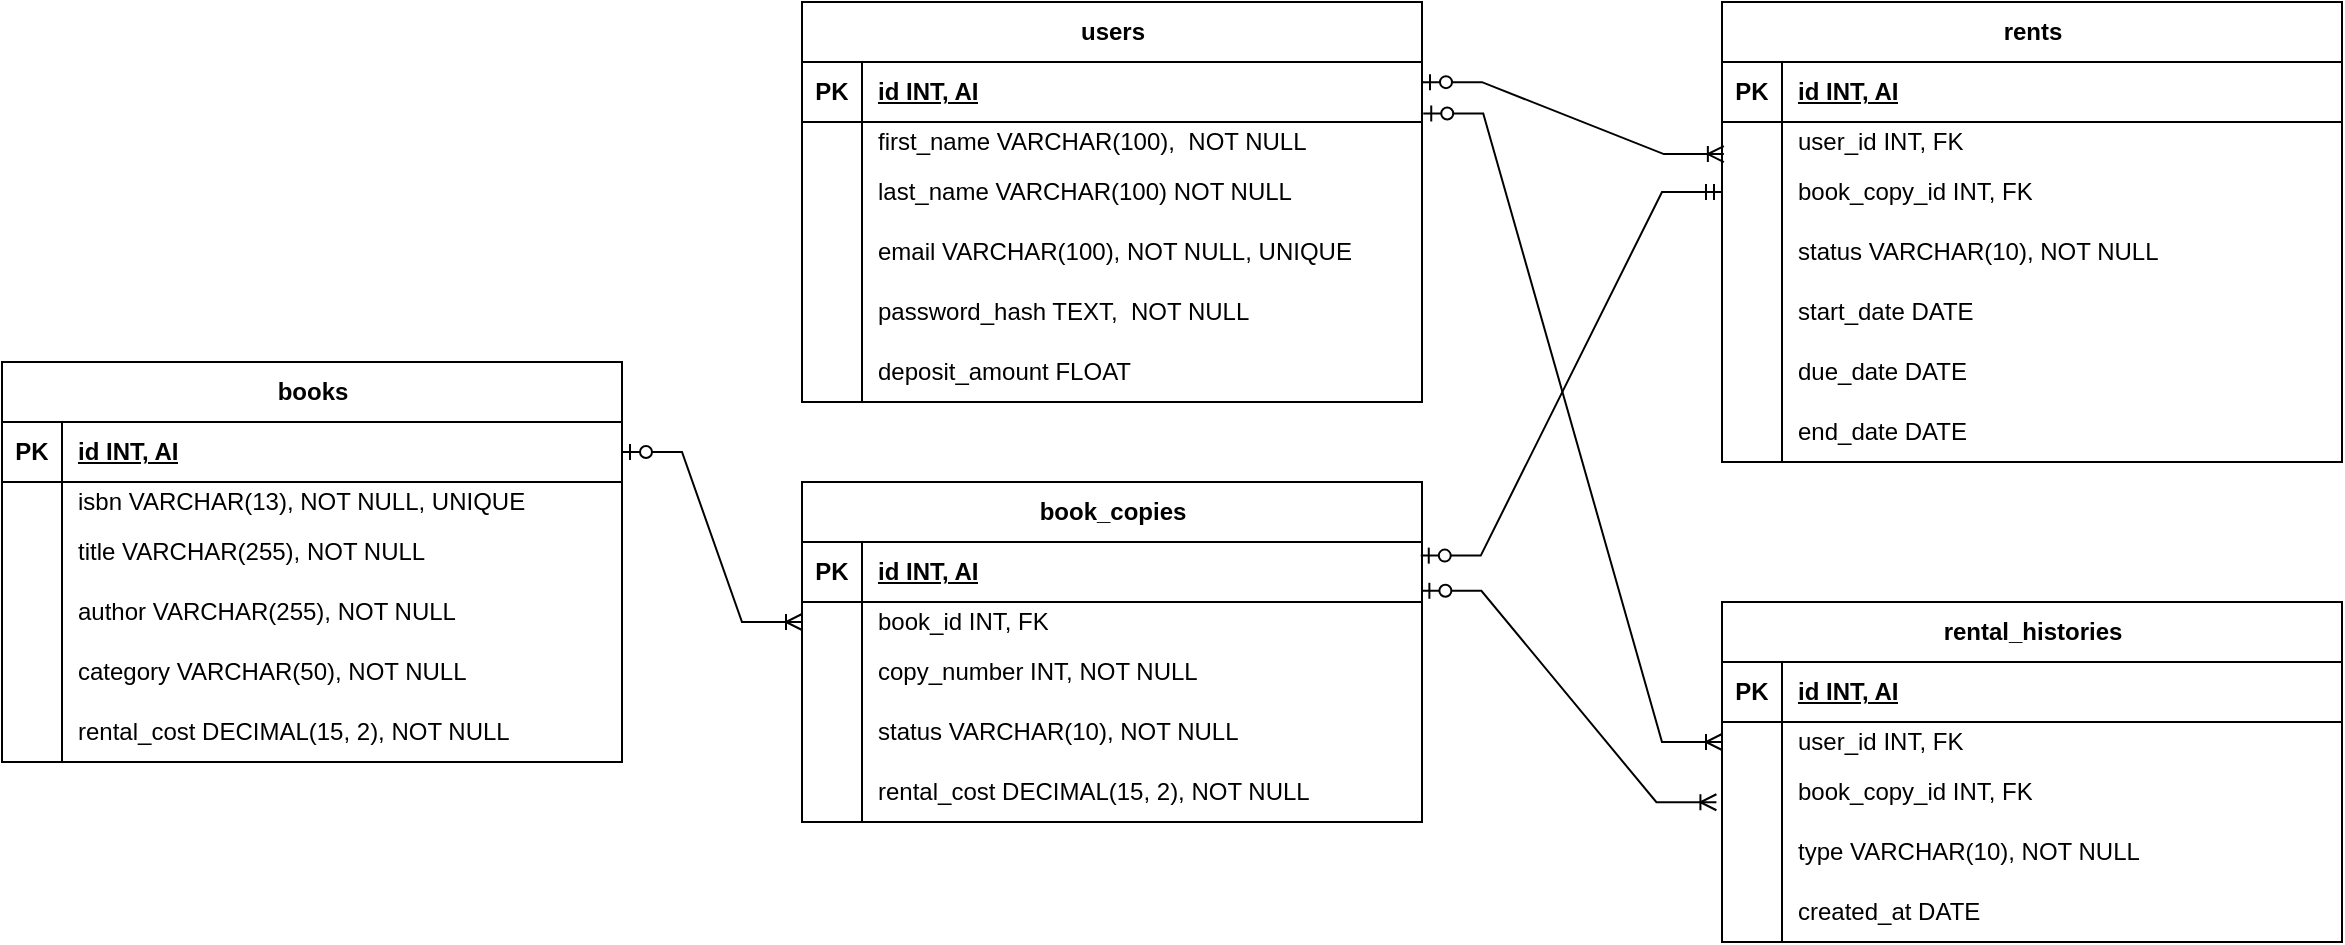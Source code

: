 <mxfile version="25.0.3">
  <diagram name="Page-1" id="XJ0-B6-bFenvaR_kDwjN">
    <mxGraphModel dx="3077" dy="1350" grid="1" gridSize="10" guides="1" tooltips="1" connect="1" arrows="1" fold="1" page="1" pageScale="1" pageWidth="1169" pageHeight="827" math="0" shadow="0">
      <root>
        <mxCell id="0" />
        <mxCell id="1" parent="0" />
        <mxCell id="Nw93bE2P9whaHvDUfIau-1" value="users" style="shape=table;startSize=30;container=1;collapsible=1;childLayout=tableLayout;fixedRows=1;rowLines=0;fontStyle=1;align=center;resizeLast=1;html=1;" vertex="1" parent="1">
          <mxGeometry x="-740" y="190" width="310" height="200" as="geometry" />
        </mxCell>
        <mxCell id="Nw93bE2P9whaHvDUfIau-2" value="" style="shape=tableRow;horizontal=0;startSize=0;swimlaneHead=0;swimlaneBody=0;fillColor=none;collapsible=0;dropTarget=0;points=[[0,0.5],[1,0.5]];portConstraint=eastwest;top=0;left=0;right=0;bottom=1;" vertex="1" parent="Nw93bE2P9whaHvDUfIau-1">
          <mxGeometry y="30" width="310" height="30" as="geometry" />
        </mxCell>
        <mxCell id="Nw93bE2P9whaHvDUfIau-3" value="PK" style="shape=partialRectangle;connectable=0;fillColor=none;top=0;left=0;bottom=0;right=0;fontStyle=1;overflow=hidden;whiteSpace=wrap;html=1;" vertex="1" parent="Nw93bE2P9whaHvDUfIau-2">
          <mxGeometry width="30" height="30" as="geometry">
            <mxRectangle width="30" height="30" as="alternateBounds" />
          </mxGeometry>
        </mxCell>
        <mxCell id="Nw93bE2P9whaHvDUfIau-4" value="id INT, AI" style="shape=partialRectangle;connectable=0;fillColor=none;top=0;left=0;bottom=0;right=0;align=left;spacingLeft=6;fontStyle=5;overflow=hidden;whiteSpace=wrap;html=1;" vertex="1" parent="Nw93bE2P9whaHvDUfIau-2">
          <mxGeometry x="30" width="280" height="30" as="geometry">
            <mxRectangle width="280" height="30" as="alternateBounds" />
          </mxGeometry>
        </mxCell>
        <mxCell id="Nw93bE2P9whaHvDUfIau-5" value="" style="shape=tableRow;horizontal=0;startSize=0;swimlaneHead=0;swimlaneBody=0;fillColor=none;collapsible=0;dropTarget=0;points=[[0,0.5],[1,0.5]];portConstraint=eastwest;top=0;left=0;right=0;bottom=0;" vertex="1" parent="Nw93bE2P9whaHvDUfIau-1">
          <mxGeometry y="60" width="310" height="20" as="geometry" />
        </mxCell>
        <mxCell id="Nw93bE2P9whaHvDUfIau-6" value="" style="shape=partialRectangle;connectable=0;fillColor=none;top=0;left=0;bottom=0;right=0;editable=1;overflow=hidden;whiteSpace=wrap;html=1;" vertex="1" parent="Nw93bE2P9whaHvDUfIau-5">
          <mxGeometry width="30" height="20" as="geometry">
            <mxRectangle width="30" height="20" as="alternateBounds" />
          </mxGeometry>
        </mxCell>
        <mxCell id="Nw93bE2P9whaHvDUfIau-7" value="first_name VARCHAR(100), &amp;nbsp;NOT NULL" style="shape=partialRectangle;connectable=0;fillColor=none;top=0;left=0;bottom=0;right=0;align=left;spacingLeft=6;overflow=hidden;whiteSpace=wrap;html=1;" vertex="1" parent="Nw93bE2P9whaHvDUfIau-5">
          <mxGeometry x="30" width="280" height="20" as="geometry">
            <mxRectangle width="280" height="20" as="alternateBounds" />
          </mxGeometry>
        </mxCell>
        <mxCell id="Nw93bE2P9whaHvDUfIau-8" value="" style="shape=tableRow;horizontal=0;startSize=0;swimlaneHead=0;swimlaneBody=0;fillColor=none;collapsible=0;dropTarget=0;points=[[0,0.5],[1,0.5]];portConstraint=eastwest;top=0;left=0;right=0;bottom=0;" vertex="1" parent="Nw93bE2P9whaHvDUfIau-1">
          <mxGeometry y="80" width="310" height="30" as="geometry" />
        </mxCell>
        <mxCell id="Nw93bE2P9whaHvDUfIau-9" value="" style="shape=partialRectangle;connectable=0;fillColor=none;top=0;left=0;bottom=0;right=0;editable=1;overflow=hidden;whiteSpace=wrap;html=1;" vertex="1" parent="Nw93bE2P9whaHvDUfIau-8">
          <mxGeometry width="30" height="30" as="geometry">
            <mxRectangle width="30" height="30" as="alternateBounds" />
          </mxGeometry>
        </mxCell>
        <mxCell id="Nw93bE2P9whaHvDUfIau-10" value="last_name VARCHAR(100)&amp;nbsp;NOT NULL" style="shape=partialRectangle;connectable=0;fillColor=none;top=0;left=0;bottom=0;right=0;align=left;spacingLeft=6;overflow=hidden;whiteSpace=wrap;html=1;" vertex="1" parent="Nw93bE2P9whaHvDUfIau-8">
          <mxGeometry x="30" width="280" height="30" as="geometry">
            <mxRectangle width="280" height="30" as="alternateBounds" />
          </mxGeometry>
        </mxCell>
        <mxCell id="Nw93bE2P9whaHvDUfIau-11" value="" style="shape=tableRow;horizontal=0;startSize=0;swimlaneHead=0;swimlaneBody=0;fillColor=none;collapsible=0;dropTarget=0;points=[[0,0.5],[1,0.5]];portConstraint=eastwest;top=0;left=0;right=0;bottom=0;" vertex="1" parent="Nw93bE2P9whaHvDUfIau-1">
          <mxGeometry y="110" width="310" height="30" as="geometry" />
        </mxCell>
        <mxCell id="Nw93bE2P9whaHvDUfIau-12" value="" style="shape=partialRectangle;connectable=0;fillColor=none;top=0;left=0;bottom=0;right=0;editable=1;overflow=hidden;whiteSpace=wrap;html=1;" vertex="1" parent="Nw93bE2P9whaHvDUfIau-11">
          <mxGeometry width="30" height="30" as="geometry">
            <mxRectangle width="30" height="30" as="alternateBounds" />
          </mxGeometry>
        </mxCell>
        <mxCell id="Nw93bE2P9whaHvDUfIau-13" value="email VARCHAR(100), NOT NULL, UNIQUE" style="shape=partialRectangle;connectable=0;fillColor=none;top=0;left=0;bottom=0;right=0;align=left;spacingLeft=6;overflow=hidden;whiteSpace=wrap;html=1;" vertex="1" parent="Nw93bE2P9whaHvDUfIau-11">
          <mxGeometry x="30" width="280" height="30" as="geometry">
            <mxRectangle width="280" height="30" as="alternateBounds" />
          </mxGeometry>
        </mxCell>
        <mxCell id="Nw93bE2P9whaHvDUfIau-14" value="" style="shape=tableRow;horizontal=0;startSize=0;swimlaneHead=0;swimlaneBody=0;fillColor=none;collapsible=0;dropTarget=0;points=[[0,0.5],[1,0.5]];portConstraint=eastwest;top=0;left=0;right=0;bottom=0;" vertex="1" parent="Nw93bE2P9whaHvDUfIau-1">
          <mxGeometry y="140" width="310" height="30" as="geometry" />
        </mxCell>
        <mxCell id="Nw93bE2P9whaHvDUfIau-15" value="" style="shape=partialRectangle;connectable=0;fillColor=none;top=0;left=0;bottom=0;right=0;editable=1;overflow=hidden;whiteSpace=wrap;html=1;" vertex="1" parent="Nw93bE2P9whaHvDUfIau-14">
          <mxGeometry width="30" height="30" as="geometry">
            <mxRectangle width="30" height="30" as="alternateBounds" />
          </mxGeometry>
        </mxCell>
        <mxCell id="Nw93bE2P9whaHvDUfIau-16" value="password_hash TEXT,&amp;nbsp;&amp;nbsp;NOT NULL" style="shape=partialRectangle;connectable=0;fillColor=none;top=0;left=0;bottom=0;right=0;align=left;spacingLeft=6;overflow=hidden;whiteSpace=wrap;html=1;" vertex="1" parent="Nw93bE2P9whaHvDUfIau-14">
          <mxGeometry x="30" width="280" height="30" as="geometry">
            <mxRectangle width="280" height="30" as="alternateBounds" />
          </mxGeometry>
        </mxCell>
        <mxCell id="Nw93bE2P9whaHvDUfIau-17" value="" style="shape=tableRow;horizontal=0;startSize=0;swimlaneHead=0;swimlaneBody=0;fillColor=none;collapsible=0;dropTarget=0;points=[[0,0.5],[1,0.5]];portConstraint=eastwest;top=0;left=0;right=0;bottom=0;" vertex="1" parent="Nw93bE2P9whaHvDUfIau-1">
          <mxGeometry y="170" width="310" height="30" as="geometry" />
        </mxCell>
        <mxCell id="Nw93bE2P9whaHvDUfIau-18" value="" style="shape=partialRectangle;connectable=0;fillColor=none;top=0;left=0;bottom=0;right=0;editable=1;overflow=hidden;whiteSpace=wrap;html=1;" vertex="1" parent="Nw93bE2P9whaHvDUfIau-17">
          <mxGeometry width="30" height="30" as="geometry">
            <mxRectangle width="30" height="30" as="alternateBounds" />
          </mxGeometry>
        </mxCell>
        <mxCell id="Nw93bE2P9whaHvDUfIau-19" value="deposit_amount FLOAT" style="shape=partialRectangle;connectable=0;fillColor=none;top=0;left=0;bottom=0;right=0;align=left;spacingLeft=6;overflow=hidden;whiteSpace=wrap;html=1;" vertex="1" parent="Nw93bE2P9whaHvDUfIau-17">
          <mxGeometry x="30" width="280" height="30" as="geometry">
            <mxRectangle width="280" height="30" as="alternateBounds" />
          </mxGeometry>
        </mxCell>
        <mxCell id="Nw93bE2P9whaHvDUfIau-20" value="rents" style="shape=table;startSize=30;container=1;collapsible=1;childLayout=tableLayout;fixedRows=1;rowLines=0;fontStyle=1;align=center;resizeLast=1;html=1;" vertex="1" parent="1">
          <mxGeometry x="-280" y="190" width="310" height="230" as="geometry" />
        </mxCell>
        <mxCell id="Nw93bE2P9whaHvDUfIau-21" value="" style="shape=tableRow;horizontal=0;startSize=0;swimlaneHead=0;swimlaneBody=0;fillColor=none;collapsible=0;dropTarget=0;points=[[0,0.5],[1,0.5]];portConstraint=eastwest;top=0;left=0;right=0;bottom=1;" vertex="1" parent="Nw93bE2P9whaHvDUfIau-20">
          <mxGeometry y="30" width="310" height="30" as="geometry" />
        </mxCell>
        <mxCell id="Nw93bE2P9whaHvDUfIau-22" value="PK" style="shape=partialRectangle;connectable=0;fillColor=none;top=0;left=0;bottom=0;right=0;fontStyle=1;overflow=hidden;whiteSpace=wrap;html=1;" vertex="1" parent="Nw93bE2P9whaHvDUfIau-21">
          <mxGeometry width="30" height="30" as="geometry">
            <mxRectangle width="30" height="30" as="alternateBounds" />
          </mxGeometry>
        </mxCell>
        <mxCell id="Nw93bE2P9whaHvDUfIau-23" value="id INT, AI" style="shape=partialRectangle;connectable=0;fillColor=none;top=0;left=0;bottom=0;right=0;align=left;spacingLeft=6;fontStyle=5;overflow=hidden;whiteSpace=wrap;html=1;" vertex="1" parent="Nw93bE2P9whaHvDUfIau-21">
          <mxGeometry x="30" width="280" height="30" as="geometry">
            <mxRectangle width="280" height="30" as="alternateBounds" />
          </mxGeometry>
        </mxCell>
        <mxCell id="Nw93bE2P9whaHvDUfIau-24" value="" style="shape=tableRow;horizontal=0;startSize=0;swimlaneHead=0;swimlaneBody=0;fillColor=none;collapsible=0;dropTarget=0;points=[[0,0.5],[1,0.5]];portConstraint=eastwest;top=0;left=0;right=0;bottom=0;" vertex="1" parent="Nw93bE2P9whaHvDUfIau-20">
          <mxGeometry y="60" width="310" height="20" as="geometry" />
        </mxCell>
        <mxCell id="Nw93bE2P9whaHvDUfIau-25" value="" style="shape=partialRectangle;connectable=0;fillColor=none;top=0;left=0;bottom=0;right=0;editable=1;overflow=hidden;whiteSpace=wrap;html=1;" vertex="1" parent="Nw93bE2P9whaHvDUfIau-24">
          <mxGeometry width="30" height="20" as="geometry">
            <mxRectangle width="30" height="20" as="alternateBounds" />
          </mxGeometry>
        </mxCell>
        <mxCell id="Nw93bE2P9whaHvDUfIau-26" value="user_id INT, FK" style="shape=partialRectangle;connectable=0;fillColor=none;top=0;left=0;bottom=0;right=0;align=left;spacingLeft=6;overflow=hidden;whiteSpace=wrap;html=1;" vertex="1" parent="Nw93bE2P9whaHvDUfIau-24">
          <mxGeometry x="30" width="280" height="20" as="geometry">
            <mxRectangle width="280" height="20" as="alternateBounds" />
          </mxGeometry>
        </mxCell>
        <mxCell id="Nw93bE2P9whaHvDUfIau-27" value="" style="shape=tableRow;horizontal=0;startSize=0;swimlaneHead=0;swimlaneBody=0;fillColor=none;collapsible=0;dropTarget=0;points=[[0,0.5],[1,0.5]];portConstraint=eastwest;top=0;left=0;right=0;bottom=0;" vertex="1" parent="Nw93bE2P9whaHvDUfIau-20">
          <mxGeometry y="80" width="310" height="30" as="geometry" />
        </mxCell>
        <mxCell id="Nw93bE2P9whaHvDUfIau-28" value="" style="shape=partialRectangle;connectable=0;fillColor=none;top=0;left=0;bottom=0;right=0;editable=1;overflow=hidden;whiteSpace=wrap;html=1;" vertex="1" parent="Nw93bE2P9whaHvDUfIau-27">
          <mxGeometry width="30" height="30" as="geometry">
            <mxRectangle width="30" height="30" as="alternateBounds" />
          </mxGeometry>
        </mxCell>
        <mxCell id="Nw93bE2P9whaHvDUfIau-29" value="book_copy_id INT, FK" style="shape=partialRectangle;connectable=0;fillColor=none;top=0;left=0;bottom=0;right=0;align=left;spacingLeft=6;overflow=hidden;whiteSpace=wrap;html=1;" vertex="1" parent="Nw93bE2P9whaHvDUfIau-27">
          <mxGeometry x="30" width="280" height="30" as="geometry">
            <mxRectangle width="280" height="30" as="alternateBounds" />
          </mxGeometry>
        </mxCell>
        <mxCell id="Nw93bE2P9whaHvDUfIau-30" value="" style="shape=tableRow;horizontal=0;startSize=0;swimlaneHead=0;swimlaneBody=0;fillColor=none;collapsible=0;dropTarget=0;points=[[0,0.5],[1,0.5]];portConstraint=eastwest;top=0;left=0;right=0;bottom=0;" vertex="1" parent="Nw93bE2P9whaHvDUfIau-20">
          <mxGeometry y="110" width="310" height="30" as="geometry" />
        </mxCell>
        <mxCell id="Nw93bE2P9whaHvDUfIau-31" value="" style="shape=partialRectangle;connectable=0;fillColor=none;top=0;left=0;bottom=0;right=0;editable=1;overflow=hidden;whiteSpace=wrap;html=1;" vertex="1" parent="Nw93bE2P9whaHvDUfIau-30">
          <mxGeometry width="30" height="30" as="geometry">
            <mxRectangle width="30" height="30" as="alternateBounds" />
          </mxGeometry>
        </mxCell>
        <mxCell id="Nw93bE2P9whaHvDUfIau-32" value="status VARCHAR(10), NOT NULL" style="shape=partialRectangle;connectable=0;fillColor=none;top=0;left=0;bottom=0;right=0;align=left;spacingLeft=6;overflow=hidden;whiteSpace=wrap;html=1;" vertex="1" parent="Nw93bE2P9whaHvDUfIau-30">
          <mxGeometry x="30" width="280" height="30" as="geometry">
            <mxRectangle width="280" height="30" as="alternateBounds" />
          </mxGeometry>
        </mxCell>
        <mxCell id="Nw93bE2P9whaHvDUfIau-33" value="" style="shape=tableRow;horizontal=0;startSize=0;swimlaneHead=0;swimlaneBody=0;fillColor=none;collapsible=0;dropTarget=0;points=[[0,0.5],[1,0.5]];portConstraint=eastwest;top=0;left=0;right=0;bottom=0;" vertex="1" parent="Nw93bE2P9whaHvDUfIau-20">
          <mxGeometry y="140" width="310" height="30" as="geometry" />
        </mxCell>
        <mxCell id="Nw93bE2P9whaHvDUfIau-34" value="" style="shape=partialRectangle;connectable=0;fillColor=none;top=0;left=0;bottom=0;right=0;editable=1;overflow=hidden;whiteSpace=wrap;html=1;" vertex="1" parent="Nw93bE2P9whaHvDUfIau-33">
          <mxGeometry width="30" height="30" as="geometry">
            <mxRectangle width="30" height="30" as="alternateBounds" />
          </mxGeometry>
        </mxCell>
        <mxCell id="Nw93bE2P9whaHvDUfIau-35" value="start_date DATE" style="shape=partialRectangle;connectable=0;fillColor=none;top=0;left=0;bottom=0;right=0;align=left;spacingLeft=6;overflow=hidden;whiteSpace=wrap;html=1;" vertex="1" parent="Nw93bE2P9whaHvDUfIau-33">
          <mxGeometry x="30" width="280" height="30" as="geometry">
            <mxRectangle width="280" height="30" as="alternateBounds" />
          </mxGeometry>
        </mxCell>
        <mxCell id="Nw93bE2P9whaHvDUfIau-36" value="" style="shape=tableRow;horizontal=0;startSize=0;swimlaneHead=0;swimlaneBody=0;fillColor=none;collapsible=0;dropTarget=0;points=[[0,0.5],[1,0.5]];portConstraint=eastwest;top=0;left=0;right=0;bottom=0;" vertex="1" parent="Nw93bE2P9whaHvDUfIau-20">
          <mxGeometry y="170" width="310" height="30" as="geometry" />
        </mxCell>
        <mxCell id="Nw93bE2P9whaHvDUfIau-37" value="" style="shape=partialRectangle;connectable=0;fillColor=none;top=0;left=0;bottom=0;right=0;editable=1;overflow=hidden;whiteSpace=wrap;html=1;" vertex="1" parent="Nw93bE2P9whaHvDUfIau-36">
          <mxGeometry width="30" height="30" as="geometry">
            <mxRectangle width="30" height="30" as="alternateBounds" />
          </mxGeometry>
        </mxCell>
        <mxCell id="Nw93bE2P9whaHvDUfIau-38" value="due_date DATE" style="shape=partialRectangle;connectable=0;fillColor=none;top=0;left=0;bottom=0;right=0;align=left;spacingLeft=6;overflow=hidden;whiteSpace=wrap;html=1;" vertex="1" parent="Nw93bE2P9whaHvDUfIau-36">
          <mxGeometry x="30" width="280" height="30" as="geometry">
            <mxRectangle width="280" height="30" as="alternateBounds" />
          </mxGeometry>
        </mxCell>
        <mxCell id="Nw93bE2P9whaHvDUfIau-39" value="" style="shape=tableRow;horizontal=0;startSize=0;swimlaneHead=0;swimlaneBody=0;fillColor=none;collapsible=0;dropTarget=0;points=[[0,0.5],[1,0.5]];portConstraint=eastwest;top=0;left=0;right=0;bottom=0;" vertex="1" parent="Nw93bE2P9whaHvDUfIau-20">
          <mxGeometry y="200" width="310" height="30" as="geometry" />
        </mxCell>
        <mxCell id="Nw93bE2P9whaHvDUfIau-40" value="" style="shape=partialRectangle;connectable=0;fillColor=none;top=0;left=0;bottom=0;right=0;editable=1;overflow=hidden;whiteSpace=wrap;html=1;" vertex="1" parent="Nw93bE2P9whaHvDUfIau-39">
          <mxGeometry width="30" height="30" as="geometry">
            <mxRectangle width="30" height="30" as="alternateBounds" />
          </mxGeometry>
        </mxCell>
        <mxCell id="Nw93bE2P9whaHvDUfIau-41" value="end_date DATE" style="shape=partialRectangle;connectable=0;fillColor=none;top=0;left=0;bottom=0;right=0;align=left;spacingLeft=6;overflow=hidden;whiteSpace=wrap;html=1;" vertex="1" parent="Nw93bE2P9whaHvDUfIau-39">
          <mxGeometry x="30" width="280" height="30" as="geometry">
            <mxRectangle width="280" height="30" as="alternateBounds" />
          </mxGeometry>
        </mxCell>
        <mxCell id="Nw93bE2P9whaHvDUfIau-42" value="books" style="shape=table;startSize=30;container=1;collapsible=1;childLayout=tableLayout;fixedRows=1;rowLines=0;fontStyle=1;align=center;resizeLast=1;html=1;" vertex="1" parent="1">
          <mxGeometry x="-1140" y="370" width="310" height="200" as="geometry" />
        </mxCell>
        <mxCell id="Nw93bE2P9whaHvDUfIau-43" value="" style="shape=tableRow;horizontal=0;startSize=0;swimlaneHead=0;swimlaneBody=0;fillColor=none;collapsible=0;dropTarget=0;points=[[0,0.5],[1,0.5]];portConstraint=eastwest;top=0;left=0;right=0;bottom=1;" vertex="1" parent="Nw93bE2P9whaHvDUfIau-42">
          <mxGeometry y="30" width="310" height="30" as="geometry" />
        </mxCell>
        <mxCell id="Nw93bE2P9whaHvDUfIau-44" value="PK" style="shape=partialRectangle;connectable=0;fillColor=none;top=0;left=0;bottom=0;right=0;fontStyle=1;overflow=hidden;whiteSpace=wrap;html=1;" vertex="1" parent="Nw93bE2P9whaHvDUfIau-43">
          <mxGeometry width="30" height="30" as="geometry">
            <mxRectangle width="30" height="30" as="alternateBounds" />
          </mxGeometry>
        </mxCell>
        <mxCell id="Nw93bE2P9whaHvDUfIau-45" value="id INT, AI" style="shape=partialRectangle;connectable=0;fillColor=none;top=0;left=0;bottom=0;right=0;align=left;spacingLeft=6;fontStyle=5;overflow=hidden;whiteSpace=wrap;html=1;" vertex="1" parent="Nw93bE2P9whaHvDUfIau-43">
          <mxGeometry x="30" width="280" height="30" as="geometry">
            <mxRectangle width="280" height="30" as="alternateBounds" />
          </mxGeometry>
        </mxCell>
        <mxCell id="Nw93bE2P9whaHvDUfIau-46" value="" style="shape=tableRow;horizontal=0;startSize=0;swimlaneHead=0;swimlaneBody=0;fillColor=none;collapsible=0;dropTarget=0;points=[[0,0.5],[1,0.5]];portConstraint=eastwest;top=0;left=0;right=0;bottom=0;" vertex="1" parent="Nw93bE2P9whaHvDUfIau-42">
          <mxGeometry y="60" width="310" height="20" as="geometry" />
        </mxCell>
        <mxCell id="Nw93bE2P9whaHvDUfIau-47" value="" style="shape=partialRectangle;connectable=0;fillColor=none;top=0;left=0;bottom=0;right=0;editable=1;overflow=hidden;whiteSpace=wrap;html=1;" vertex="1" parent="Nw93bE2P9whaHvDUfIau-46">
          <mxGeometry width="30" height="20" as="geometry">
            <mxRectangle width="30" height="20" as="alternateBounds" />
          </mxGeometry>
        </mxCell>
        <mxCell id="Nw93bE2P9whaHvDUfIau-48" value="isbn VARCHAR(13), NOT NULL, UNIQUE" style="shape=partialRectangle;connectable=0;fillColor=none;top=0;left=0;bottom=0;right=0;align=left;spacingLeft=6;overflow=hidden;whiteSpace=wrap;html=1;" vertex="1" parent="Nw93bE2P9whaHvDUfIau-46">
          <mxGeometry x="30" width="280" height="20" as="geometry">
            <mxRectangle width="280" height="20" as="alternateBounds" />
          </mxGeometry>
        </mxCell>
        <mxCell id="Nw93bE2P9whaHvDUfIau-49" value="" style="shape=tableRow;horizontal=0;startSize=0;swimlaneHead=0;swimlaneBody=0;fillColor=none;collapsible=0;dropTarget=0;points=[[0,0.5],[1,0.5]];portConstraint=eastwest;top=0;left=0;right=0;bottom=0;" vertex="1" parent="Nw93bE2P9whaHvDUfIau-42">
          <mxGeometry y="80" width="310" height="30" as="geometry" />
        </mxCell>
        <mxCell id="Nw93bE2P9whaHvDUfIau-50" value="" style="shape=partialRectangle;connectable=0;fillColor=none;top=0;left=0;bottom=0;right=0;editable=1;overflow=hidden;whiteSpace=wrap;html=1;" vertex="1" parent="Nw93bE2P9whaHvDUfIau-49">
          <mxGeometry width="30" height="30" as="geometry">
            <mxRectangle width="30" height="30" as="alternateBounds" />
          </mxGeometry>
        </mxCell>
        <mxCell id="Nw93bE2P9whaHvDUfIau-51" value="title VARCHAR(255), NOT NULL" style="shape=partialRectangle;connectable=0;fillColor=none;top=0;left=0;bottom=0;right=0;align=left;spacingLeft=6;overflow=hidden;whiteSpace=wrap;html=1;" vertex="1" parent="Nw93bE2P9whaHvDUfIau-49">
          <mxGeometry x="30" width="280" height="30" as="geometry">
            <mxRectangle width="280" height="30" as="alternateBounds" />
          </mxGeometry>
        </mxCell>
        <mxCell id="Nw93bE2P9whaHvDUfIau-52" value="" style="shape=tableRow;horizontal=0;startSize=0;swimlaneHead=0;swimlaneBody=0;fillColor=none;collapsible=0;dropTarget=0;points=[[0,0.5],[1,0.5]];portConstraint=eastwest;top=0;left=0;right=0;bottom=0;" vertex="1" parent="Nw93bE2P9whaHvDUfIau-42">
          <mxGeometry y="110" width="310" height="30" as="geometry" />
        </mxCell>
        <mxCell id="Nw93bE2P9whaHvDUfIau-53" value="" style="shape=partialRectangle;connectable=0;fillColor=none;top=0;left=0;bottom=0;right=0;editable=1;overflow=hidden;whiteSpace=wrap;html=1;" vertex="1" parent="Nw93bE2P9whaHvDUfIau-52">
          <mxGeometry width="30" height="30" as="geometry">
            <mxRectangle width="30" height="30" as="alternateBounds" />
          </mxGeometry>
        </mxCell>
        <mxCell id="Nw93bE2P9whaHvDUfIau-54" value="author VARCHAR(255), NOT NULL" style="shape=partialRectangle;connectable=0;fillColor=none;top=0;left=0;bottom=0;right=0;align=left;spacingLeft=6;overflow=hidden;whiteSpace=wrap;html=1;" vertex="1" parent="Nw93bE2P9whaHvDUfIau-52">
          <mxGeometry x="30" width="280" height="30" as="geometry">
            <mxRectangle width="280" height="30" as="alternateBounds" />
          </mxGeometry>
        </mxCell>
        <mxCell id="Nw93bE2P9whaHvDUfIau-55" value="" style="shape=tableRow;horizontal=0;startSize=0;swimlaneHead=0;swimlaneBody=0;fillColor=none;collapsible=0;dropTarget=0;points=[[0,0.5],[1,0.5]];portConstraint=eastwest;top=0;left=0;right=0;bottom=0;" vertex="1" parent="Nw93bE2P9whaHvDUfIau-42">
          <mxGeometry y="140" width="310" height="30" as="geometry" />
        </mxCell>
        <mxCell id="Nw93bE2P9whaHvDUfIau-56" value="" style="shape=partialRectangle;connectable=0;fillColor=none;top=0;left=0;bottom=0;right=0;editable=1;overflow=hidden;whiteSpace=wrap;html=1;" vertex="1" parent="Nw93bE2P9whaHvDUfIau-55">
          <mxGeometry width="30" height="30" as="geometry">
            <mxRectangle width="30" height="30" as="alternateBounds" />
          </mxGeometry>
        </mxCell>
        <mxCell id="Nw93bE2P9whaHvDUfIau-57" value="category VARCHAR(50), NOT NULL" style="shape=partialRectangle;connectable=0;fillColor=none;top=0;left=0;bottom=0;right=0;align=left;spacingLeft=6;overflow=hidden;whiteSpace=wrap;html=1;" vertex="1" parent="Nw93bE2P9whaHvDUfIau-55">
          <mxGeometry x="30" width="280" height="30" as="geometry">
            <mxRectangle width="280" height="30" as="alternateBounds" />
          </mxGeometry>
        </mxCell>
        <mxCell id="Nw93bE2P9whaHvDUfIau-58" value="" style="shape=tableRow;horizontal=0;startSize=0;swimlaneHead=0;swimlaneBody=0;fillColor=none;collapsible=0;dropTarget=0;points=[[0,0.5],[1,0.5]];portConstraint=eastwest;top=0;left=0;right=0;bottom=0;" vertex="1" parent="Nw93bE2P9whaHvDUfIau-42">
          <mxGeometry y="170" width="310" height="30" as="geometry" />
        </mxCell>
        <mxCell id="Nw93bE2P9whaHvDUfIau-59" value="" style="shape=partialRectangle;connectable=0;fillColor=none;top=0;left=0;bottom=0;right=0;editable=1;overflow=hidden;whiteSpace=wrap;html=1;" vertex="1" parent="Nw93bE2P9whaHvDUfIau-58">
          <mxGeometry width="30" height="30" as="geometry">
            <mxRectangle width="30" height="30" as="alternateBounds" />
          </mxGeometry>
        </mxCell>
        <mxCell id="Nw93bE2P9whaHvDUfIau-60" value="rental_cost DECIMAL(15, 2), NOT NULL" style="shape=partialRectangle;connectable=0;fillColor=none;top=0;left=0;bottom=0;right=0;align=left;spacingLeft=6;overflow=hidden;whiteSpace=wrap;html=1;" vertex="1" parent="Nw93bE2P9whaHvDUfIau-58">
          <mxGeometry x="30" width="280" height="30" as="geometry">
            <mxRectangle width="280" height="30" as="alternateBounds" />
          </mxGeometry>
        </mxCell>
        <mxCell id="Nw93bE2P9whaHvDUfIau-64" value="book_copies" style="shape=table;startSize=30;container=1;collapsible=1;childLayout=tableLayout;fixedRows=1;rowLines=0;fontStyle=1;align=center;resizeLast=1;html=1;" vertex="1" parent="1">
          <mxGeometry x="-740" y="430" width="310" height="170" as="geometry" />
        </mxCell>
        <mxCell id="Nw93bE2P9whaHvDUfIau-65" value="" style="shape=tableRow;horizontal=0;startSize=0;swimlaneHead=0;swimlaneBody=0;fillColor=none;collapsible=0;dropTarget=0;points=[[0,0.5],[1,0.5]];portConstraint=eastwest;top=0;left=0;right=0;bottom=1;" vertex="1" parent="Nw93bE2P9whaHvDUfIau-64">
          <mxGeometry y="30" width="310" height="30" as="geometry" />
        </mxCell>
        <mxCell id="Nw93bE2P9whaHvDUfIau-66" value="PK" style="shape=partialRectangle;connectable=0;fillColor=none;top=0;left=0;bottom=0;right=0;fontStyle=1;overflow=hidden;whiteSpace=wrap;html=1;" vertex="1" parent="Nw93bE2P9whaHvDUfIau-65">
          <mxGeometry width="30" height="30" as="geometry">
            <mxRectangle width="30" height="30" as="alternateBounds" />
          </mxGeometry>
        </mxCell>
        <mxCell id="Nw93bE2P9whaHvDUfIau-67" value="id INT, AI" style="shape=partialRectangle;connectable=0;fillColor=none;top=0;left=0;bottom=0;right=0;align=left;spacingLeft=6;fontStyle=5;overflow=hidden;whiteSpace=wrap;html=1;" vertex="1" parent="Nw93bE2P9whaHvDUfIau-65">
          <mxGeometry x="30" width="280" height="30" as="geometry">
            <mxRectangle width="280" height="30" as="alternateBounds" />
          </mxGeometry>
        </mxCell>
        <mxCell id="Nw93bE2P9whaHvDUfIau-68" value="" style="shape=tableRow;horizontal=0;startSize=0;swimlaneHead=0;swimlaneBody=0;fillColor=none;collapsible=0;dropTarget=0;points=[[0,0.5],[1,0.5]];portConstraint=eastwest;top=0;left=0;right=0;bottom=0;" vertex="1" parent="Nw93bE2P9whaHvDUfIau-64">
          <mxGeometry y="60" width="310" height="20" as="geometry" />
        </mxCell>
        <mxCell id="Nw93bE2P9whaHvDUfIau-69" value="" style="shape=partialRectangle;connectable=0;fillColor=none;top=0;left=0;bottom=0;right=0;editable=1;overflow=hidden;whiteSpace=wrap;html=1;" vertex="1" parent="Nw93bE2P9whaHvDUfIau-68">
          <mxGeometry width="30" height="20" as="geometry">
            <mxRectangle width="30" height="20" as="alternateBounds" />
          </mxGeometry>
        </mxCell>
        <mxCell id="Nw93bE2P9whaHvDUfIau-70" value="book_id INT, FK" style="shape=partialRectangle;connectable=0;fillColor=none;top=0;left=0;bottom=0;right=0;align=left;spacingLeft=6;overflow=hidden;whiteSpace=wrap;html=1;" vertex="1" parent="Nw93bE2P9whaHvDUfIau-68">
          <mxGeometry x="30" width="280" height="20" as="geometry">
            <mxRectangle width="280" height="20" as="alternateBounds" />
          </mxGeometry>
        </mxCell>
        <mxCell id="Nw93bE2P9whaHvDUfIau-74" value="" style="shape=tableRow;horizontal=0;startSize=0;swimlaneHead=0;swimlaneBody=0;fillColor=none;collapsible=0;dropTarget=0;points=[[0,0.5],[1,0.5]];portConstraint=eastwest;top=0;left=0;right=0;bottom=0;" vertex="1" parent="Nw93bE2P9whaHvDUfIau-64">
          <mxGeometry y="80" width="310" height="30" as="geometry" />
        </mxCell>
        <mxCell id="Nw93bE2P9whaHvDUfIau-75" value="" style="shape=partialRectangle;connectable=0;fillColor=none;top=0;left=0;bottom=0;right=0;editable=1;overflow=hidden;whiteSpace=wrap;html=1;" vertex="1" parent="Nw93bE2P9whaHvDUfIau-74">
          <mxGeometry width="30" height="30" as="geometry">
            <mxRectangle width="30" height="30" as="alternateBounds" />
          </mxGeometry>
        </mxCell>
        <mxCell id="Nw93bE2P9whaHvDUfIau-76" value="copy_number INT, NOT NULL" style="shape=partialRectangle;connectable=0;fillColor=none;top=0;left=0;bottom=0;right=0;align=left;spacingLeft=6;overflow=hidden;whiteSpace=wrap;html=1;" vertex="1" parent="Nw93bE2P9whaHvDUfIau-74">
          <mxGeometry x="30" width="280" height="30" as="geometry">
            <mxRectangle width="280" height="30" as="alternateBounds" />
          </mxGeometry>
        </mxCell>
        <mxCell id="Nw93bE2P9whaHvDUfIau-77" value="" style="shape=tableRow;horizontal=0;startSize=0;swimlaneHead=0;swimlaneBody=0;fillColor=none;collapsible=0;dropTarget=0;points=[[0,0.5],[1,0.5]];portConstraint=eastwest;top=0;left=0;right=0;bottom=0;" vertex="1" parent="Nw93bE2P9whaHvDUfIau-64">
          <mxGeometry y="110" width="310" height="30" as="geometry" />
        </mxCell>
        <mxCell id="Nw93bE2P9whaHvDUfIau-78" value="" style="shape=partialRectangle;connectable=0;fillColor=none;top=0;left=0;bottom=0;right=0;editable=1;overflow=hidden;whiteSpace=wrap;html=1;" vertex="1" parent="Nw93bE2P9whaHvDUfIau-77">
          <mxGeometry width="30" height="30" as="geometry">
            <mxRectangle width="30" height="30" as="alternateBounds" />
          </mxGeometry>
        </mxCell>
        <mxCell id="Nw93bE2P9whaHvDUfIau-79" value="status VARCHAR(10), NOT NULL" style="shape=partialRectangle;connectable=0;fillColor=none;top=0;left=0;bottom=0;right=0;align=left;spacingLeft=6;overflow=hidden;whiteSpace=wrap;html=1;" vertex="1" parent="Nw93bE2P9whaHvDUfIau-77">
          <mxGeometry x="30" width="280" height="30" as="geometry">
            <mxRectangle width="280" height="30" as="alternateBounds" />
          </mxGeometry>
        </mxCell>
        <mxCell id="Nw93bE2P9whaHvDUfIau-80" value="" style="shape=tableRow;horizontal=0;startSize=0;swimlaneHead=0;swimlaneBody=0;fillColor=none;collapsible=0;dropTarget=0;points=[[0,0.5],[1,0.5]];portConstraint=eastwest;top=0;left=0;right=0;bottom=0;" vertex="1" parent="Nw93bE2P9whaHvDUfIau-64">
          <mxGeometry y="140" width="310" height="30" as="geometry" />
        </mxCell>
        <mxCell id="Nw93bE2P9whaHvDUfIau-81" value="" style="shape=partialRectangle;connectable=0;fillColor=none;top=0;left=0;bottom=0;right=0;editable=1;overflow=hidden;whiteSpace=wrap;html=1;" vertex="1" parent="Nw93bE2P9whaHvDUfIau-80">
          <mxGeometry width="30" height="30" as="geometry">
            <mxRectangle width="30" height="30" as="alternateBounds" />
          </mxGeometry>
        </mxCell>
        <mxCell id="Nw93bE2P9whaHvDUfIau-82" value="rental_cost DECIMAL(15, 2), NOT NULL" style="shape=partialRectangle;connectable=0;fillColor=none;top=0;left=0;bottom=0;right=0;align=left;spacingLeft=6;overflow=hidden;whiteSpace=wrap;html=1;" vertex="1" parent="Nw93bE2P9whaHvDUfIau-80">
          <mxGeometry x="30" width="280" height="30" as="geometry">
            <mxRectangle width="280" height="30" as="alternateBounds" />
          </mxGeometry>
        </mxCell>
        <mxCell id="Nw93bE2P9whaHvDUfIau-83" value="rental_histories" style="shape=table;startSize=30;container=1;collapsible=1;childLayout=tableLayout;fixedRows=1;rowLines=0;fontStyle=1;align=center;resizeLast=1;html=1;" vertex="1" parent="1">
          <mxGeometry x="-280" y="490" width="310" height="170" as="geometry" />
        </mxCell>
        <mxCell id="Nw93bE2P9whaHvDUfIau-84" value="" style="shape=tableRow;horizontal=0;startSize=0;swimlaneHead=0;swimlaneBody=0;fillColor=none;collapsible=0;dropTarget=0;points=[[0,0.5],[1,0.5]];portConstraint=eastwest;top=0;left=0;right=0;bottom=1;" vertex="1" parent="Nw93bE2P9whaHvDUfIau-83">
          <mxGeometry y="30" width="310" height="30" as="geometry" />
        </mxCell>
        <mxCell id="Nw93bE2P9whaHvDUfIau-85" value="PK" style="shape=partialRectangle;connectable=0;fillColor=none;top=0;left=0;bottom=0;right=0;fontStyle=1;overflow=hidden;whiteSpace=wrap;html=1;" vertex="1" parent="Nw93bE2P9whaHvDUfIau-84">
          <mxGeometry width="30" height="30" as="geometry">
            <mxRectangle width="30" height="30" as="alternateBounds" />
          </mxGeometry>
        </mxCell>
        <mxCell id="Nw93bE2P9whaHvDUfIau-86" value="id INT, AI" style="shape=partialRectangle;connectable=0;fillColor=none;top=0;left=0;bottom=0;right=0;align=left;spacingLeft=6;fontStyle=5;overflow=hidden;whiteSpace=wrap;html=1;" vertex="1" parent="Nw93bE2P9whaHvDUfIau-84">
          <mxGeometry x="30" width="280" height="30" as="geometry">
            <mxRectangle width="280" height="30" as="alternateBounds" />
          </mxGeometry>
        </mxCell>
        <mxCell id="Nw93bE2P9whaHvDUfIau-87" value="" style="shape=tableRow;horizontal=0;startSize=0;swimlaneHead=0;swimlaneBody=0;fillColor=none;collapsible=0;dropTarget=0;points=[[0,0.5],[1,0.5]];portConstraint=eastwest;top=0;left=0;right=0;bottom=0;" vertex="1" parent="Nw93bE2P9whaHvDUfIau-83">
          <mxGeometry y="60" width="310" height="20" as="geometry" />
        </mxCell>
        <mxCell id="Nw93bE2P9whaHvDUfIau-88" value="" style="shape=partialRectangle;connectable=0;fillColor=none;top=0;left=0;bottom=0;right=0;editable=1;overflow=hidden;whiteSpace=wrap;html=1;" vertex="1" parent="Nw93bE2P9whaHvDUfIau-87">
          <mxGeometry width="30" height="20" as="geometry">
            <mxRectangle width="30" height="20" as="alternateBounds" />
          </mxGeometry>
        </mxCell>
        <mxCell id="Nw93bE2P9whaHvDUfIau-89" value="user_id INT, FK" style="shape=partialRectangle;connectable=0;fillColor=none;top=0;left=0;bottom=0;right=0;align=left;spacingLeft=6;overflow=hidden;whiteSpace=wrap;html=1;" vertex="1" parent="Nw93bE2P9whaHvDUfIau-87">
          <mxGeometry x="30" width="280" height="20" as="geometry">
            <mxRectangle width="280" height="20" as="alternateBounds" />
          </mxGeometry>
        </mxCell>
        <mxCell id="Nw93bE2P9whaHvDUfIau-90" value="" style="shape=tableRow;horizontal=0;startSize=0;swimlaneHead=0;swimlaneBody=0;fillColor=none;collapsible=0;dropTarget=0;points=[[0,0.5],[1,0.5]];portConstraint=eastwest;top=0;left=0;right=0;bottom=0;" vertex="1" parent="Nw93bE2P9whaHvDUfIau-83">
          <mxGeometry y="80" width="310" height="30" as="geometry" />
        </mxCell>
        <mxCell id="Nw93bE2P9whaHvDUfIau-91" value="" style="shape=partialRectangle;connectable=0;fillColor=none;top=0;left=0;bottom=0;right=0;editable=1;overflow=hidden;whiteSpace=wrap;html=1;" vertex="1" parent="Nw93bE2P9whaHvDUfIau-90">
          <mxGeometry width="30" height="30" as="geometry">
            <mxRectangle width="30" height="30" as="alternateBounds" />
          </mxGeometry>
        </mxCell>
        <mxCell id="Nw93bE2P9whaHvDUfIau-92" value="book_copy_id INT, FK" style="shape=partialRectangle;connectable=0;fillColor=none;top=0;left=0;bottom=0;right=0;align=left;spacingLeft=6;overflow=hidden;whiteSpace=wrap;html=1;" vertex="1" parent="Nw93bE2P9whaHvDUfIau-90">
          <mxGeometry x="30" width="280" height="30" as="geometry">
            <mxRectangle width="280" height="30" as="alternateBounds" />
          </mxGeometry>
        </mxCell>
        <mxCell id="Nw93bE2P9whaHvDUfIau-93" value="" style="shape=tableRow;horizontal=0;startSize=0;swimlaneHead=0;swimlaneBody=0;fillColor=none;collapsible=0;dropTarget=0;points=[[0,0.5],[1,0.5]];portConstraint=eastwest;top=0;left=0;right=0;bottom=0;" vertex="1" parent="Nw93bE2P9whaHvDUfIau-83">
          <mxGeometry y="110" width="310" height="30" as="geometry" />
        </mxCell>
        <mxCell id="Nw93bE2P9whaHvDUfIau-94" value="" style="shape=partialRectangle;connectable=0;fillColor=none;top=0;left=0;bottom=0;right=0;editable=1;overflow=hidden;whiteSpace=wrap;html=1;" vertex="1" parent="Nw93bE2P9whaHvDUfIau-93">
          <mxGeometry width="30" height="30" as="geometry">
            <mxRectangle width="30" height="30" as="alternateBounds" />
          </mxGeometry>
        </mxCell>
        <mxCell id="Nw93bE2P9whaHvDUfIau-95" value="type VARCHAR(10), NOT NULL" style="shape=partialRectangle;connectable=0;fillColor=none;top=0;left=0;bottom=0;right=0;align=left;spacingLeft=6;overflow=hidden;whiteSpace=wrap;html=1;" vertex="1" parent="Nw93bE2P9whaHvDUfIau-93">
          <mxGeometry x="30" width="280" height="30" as="geometry">
            <mxRectangle width="280" height="30" as="alternateBounds" />
          </mxGeometry>
        </mxCell>
        <mxCell id="Nw93bE2P9whaHvDUfIau-96" value="" style="shape=tableRow;horizontal=0;startSize=0;swimlaneHead=0;swimlaneBody=0;fillColor=none;collapsible=0;dropTarget=0;points=[[0,0.5],[1,0.5]];portConstraint=eastwest;top=0;left=0;right=0;bottom=0;" vertex="1" parent="Nw93bE2P9whaHvDUfIau-83">
          <mxGeometry y="140" width="310" height="30" as="geometry" />
        </mxCell>
        <mxCell id="Nw93bE2P9whaHvDUfIau-97" value="" style="shape=partialRectangle;connectable=0;fillColor=none;top=0;left=0;bottom=0;right=0;editable=1;overflow=hidden;whiteSpace=wrap;html=1;" vertex="1" parent="Nw93bE2P9whaHvDUfIau-96">
          <mxGeometry width="30" height="30" as="geometry">
            <mxRectangle width="30" height="30" as="alternateBounds" />
          </mxGeometry>
        </mxCell>
        <mxCell id="Nw93bE2P9whaHvDUfIau-98" value="created_at DATE" style="shape=partialRectangle;connectable=0;fillColor=none;top=0;left=0;bottom=0;right=0;align=left;spacingLeft=6;overflow=hidden;whiteSpace=wrap;html=1;" vertex="1" parent="Nw93bE2P9whaHvDUfIau-96">
          <mxGeometry x="30" width="280" height="30" as="geometry">
            <mxRectangle width="280" height="30" as="alternateBounds" />
          </mxGeometry>
        </mxCell>
        <mxCell id="Nw93bE2P9whaHvDUfIau-105" value="" style="edgeStyle=entityRelationEdgeStyle;fontSize=12;html=1;endArrow=ERoneToMany;startArrow=ERzeroToOne;rounded=0;exitX=1;exitY=0.5;exitDx=0;exitDy=0;entryX=0;entryY=0.5;entryDx=0;entryDy=0;" edge="1" parent="1" source="Nw93bE2P9whaHvDUfIau-43" target="Nw93bE2P9whaHvDUfIau-68">
          <mxGeometry width="100" height="100" relative="1" as="geometry">
            <mxPoint x="-710" y="780" as="sourcePoint" />
            <mxPoint x="-610" y="680" as="targetPoint" />
            <Array as="points">
              <mxPoint x="-820" y="430" />
            </Array>
          </mxGeometry>
        </mxCell>
        <mxCell id="Nw93bE2P9whaHvDUfIau-106" value="" style="edgeStyle=entityRelationEdgeStyle;fontSize=12;html=1;endArrow=ERoneToMany;startArrow=ERzeroToOne;rounded=0;exitX=1;exitY=0.336;exitDx=0;exitDy=0;entryX=0.003;entryY=0.802;entryDx=0;entryDy=0;entryPerimeter=0;exitPerimeter=0;" edge="1" parent="1" source="Nw93bE2P9whaHvDUfIau-2" target="Nw93bE2P9whaHvDUfIau-24">
          <mxGeometry width="100" height="100" relative="1" as="geometry">
            <mxPoint x="-360" y="650" as="sourcePoint" />
            <mxPoint x="-270" y="675" as="targetPoint" />
            <Array as="points">
              <mxPoint x="-350" y="605" />
            </Array>
          </mxGeometry>
        </mxCell>
        <mxCell id="Nw93bE2P9whaHvDUfIau-107" value="" style="edgeStyle=entityRelationEdgeStyle;fontSize=12;html=1;endArrow=ERoneToMany;startArrow=ERzeroToOne;rounded=0;entryX=0;entryY=0.5;entryDx=0;entryDy=0;exitX=1.002;exitY=0.858;exitDx=0;exitDy=0;exitPerimeter=0;" edge="1" parent="1" source="Nw93bE2P9whaHvDUfIau-2" target="Nw93bE2P9whaHvDUfIau-87">
          <mxGeometry width="100" height="100" relative="1" as="geometry">
            <mxPoint x="-426" y="715" as="sourcePoint" />
            <mxPoint x="-249" y="506" as="targetPoint" />
            <Array as="points">
              <mxPoint x="-340" y="615" />
            </Array>
          </mxGeometry>
        </mxCell>
        <mxCell id="Nw93bE2P9whaHvDUfIau-108" value="" style="edgeStyle=entityRelationEdgeStyle;fontSize=12;html=1;endArrow=ERoneToMany;startArrow=ERzeroToOne;rounded=0;entryX=-0.009;entryY=0.671;entryDx=0;entryDy=0;entryPerimeter=0;exitX=0.999;exitY=0.813;exitDx=0;exitDy=0;exitPerimeter=0;" edge="1" parent="1" source="Nw93bE2P9whaHvDUfIau-65" target="Nw93bE2P9whaHvDUfIau-90">
          <mxGeometry width="100" height="100" relative="1" as="geometry">
            <mxPoint x="-410" y="520" as="sourcePoint" />
            <mxPoint x="-250" y="800" as="targetPoint" />
            <Array as="points">
              <mxPoint x="-330" y="625" />
            </Array>
          </mxGeometry>
        </mxCell>
        <mxCell id="Nw93bE2P9whaHvDUfIau-109" value="" style="edgeStyle=entityRelationEdgeStyle;fontSize=12;html=1;endArrow=ERzeroToOne;startArrow=ERmandOne;rounded=0;entryX=0.998;entryY=0.227;entryDx=0;entryDy=0;entryPerimeter=0;exitX=0;exitY=0.5;exitDx=0;exitDy=0;" edge="1" parent="1" source="Nw93bE2P9whaHvDUfIau-27" target="Nw93bE2P9whaHvDUfIau-65">
          <mxGeometry width="100" height="100" relative="1" as="geometry">
            <mxPoint x="-470" y="700" as="sourcePoint" />
            <mxPoint x="-370" y="600" as="targetPoint" />
          </mxGeometry>
        </mxCell>
      </root>
    </mxGraphModel>
  </diagram>
</mxfile>
